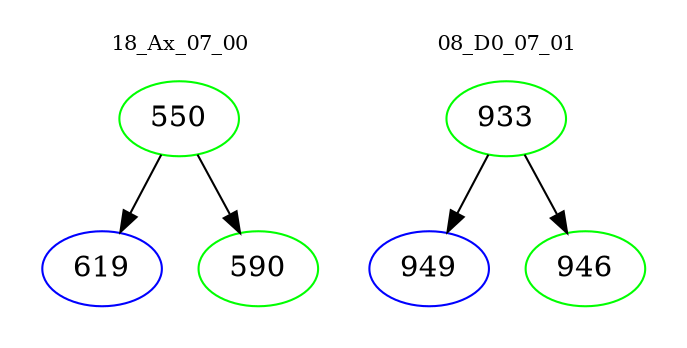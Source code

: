 digraph{
subgraph cluster_0 {
color = white
label = "18_Ax_07_00";
fontsize=10;
T0_550 [label="550", color="green"]
T0_550 -> T0_619 [color="black"]
T0_619 [label="619", color="blue"]
T0_550 -> T0_590 [color="black"]
T0_590 [label="590", color="green"]
}
subgraph cluster_1 {
color = white
label = "08_D0_07_01";
fontsize=10;
T1_933 [label="933", color="green"]
T1_933 -> T1_949 [color="black"]
T1_949 [label="949", color="blue"]
T1_933 -> T1_946 [color="black"]
T1_946 [label="946", color="green"]
}
}
